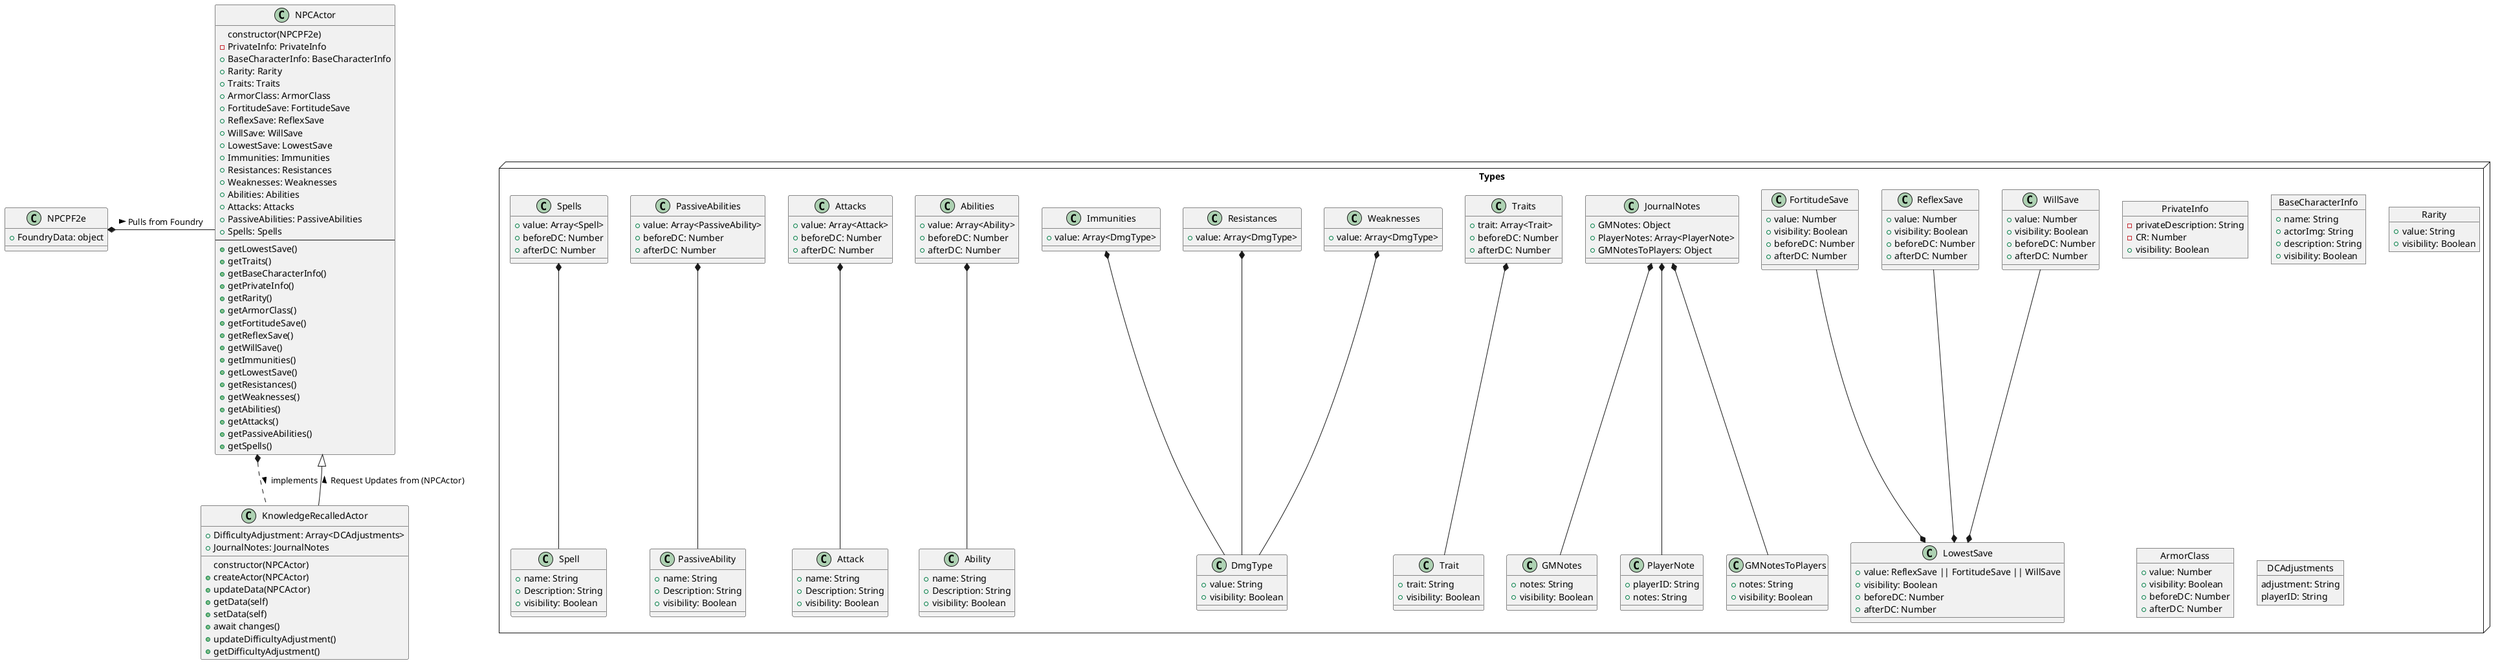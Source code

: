 @startuml

NPCPF2e *- NPCActor : Pulls from Foundry >
NPCActor *.. KnowledgeRecalledActor : implements  >
KnowledgeRecalledActor --^ NPCActor : Request Updates from (NPCActor) >

node "Types" {
object PrivateInfo
object BaseCharacterInfo
object Rarity
object ArmorClass
object DCAdjustments

JournalNotes *-- GMNotes
JournalNotes *-- PlayerNote
JournalNotes *-- GMNotesToPlayers

Traits *-- Trait

LowestSave *-u- FortitudeSave
LowestSave *-u- ReflexSave
LowestSave *-u- WillSave
Weaknesses *-- DmgType
Resistances *-- DmgType
Immunities *-- DmgType
Abilities *-- Ability
Attacks *-- Attack
PassiveAbilities *-- PassiveAbility

Spells *-- Spell



}

object NPCPF2e{
    +FoundryData: object
}
class NPCActor {
      constructor(NPCPF2e)
      - PrivateInfo: PrivateInfo
      + BaseCharacterInfo: BaseCharacterInfo
      + Rarity: Rarity
      + Traits: Traits
      + ArmorClass: ArmorClass
      + FortitudeSave: FortitudeSave
      + ReflexSave: ReflexSave
      + WillSave: WillSave
      + LowestSave: LowestSave
      + Immunities: Immunities
      + Resistances: Resistances
      + Weaknesses: Weaknesses
      + Abilities: Abilities
      + Attacks: Attacks
      + PassiveAbilities: PassiveAbilities
      + Spells: Spells
      --
      + getLowestSave()
      + getTraits()
      + getBaseCharacterInfo()
      + getPrivateInfo()
      + getRarity()
      + getArmorClass()
      + getFortitudeSave()
      + getReflexSave()
      + getWillSave()
      + getImmunities()
      + getLowestSave()
      + getResistances()
      + getWeaknesses()
      + getAbilities()
      + getAttacks()
      + getPassiveAbilities()
      + getSpells()
}

class KnowledgeRecalledActor {
   + DifficultyAdjustment: Array<DCAdjustments>
   + JournalNotes: JournalNotes

   constructor(NPCActor)
   + createActor(NPCActor)
   + updateData(NPCActor)
   + getData(self)
   + setData(self)
   + await changes()
   + updateDifficultyAdjustment()
   + getDifficultyAdjustment()
}

object PrivateInfo {
   - privateDescription: String
   - CR: Number
   + visibility: Boolean
}
object BaseCharacterInfo {
   + name: String
   + actorImg: String
   + description: String
   + visibility: Boolean
}
object Rarity {
   + value: String
   + visibility: Boolean
}
object Traits {
   + trait: Array<Trait>
   + beforeDC: Number
   + afterDC: Number
}

object ArmorClass {
   +value: Number
   +visibility: Boolean
   +beforeDC: Number
   +afterDC: Number
}
object FortitudeSave {
   +value: Number
   +visibility: Boolean
   +beforeDC: Number
   +afterDC: Number
}
object ReflexSave {
   +value: Number
   +visibility: Boolean
   +beforeDC: Number
   +afterDC: Number
}
object WillSave {
   +value: Number
   +visibility: Boolean
   +beforeDC: Number
   +afterDC: Number
}
object LowestSave {
   +value: ReflexSave || FortitudeSave || WillSave
   +visibility: Boolean
   +beforeDC: Number
   +afterDC: Number
}


object Immunities {
   +value: Array<DmgType>
}
object Resistances {
   +value: Array<DmgType>
}
object Weaknesses {
   +value: Array<DmgType>
}


object Abilities {
   +value: Array<Ability>
   +beforeDC: Number
   +afterDC: Number
}


object Attacks {
   +value: Array<Attack>
   +beforeDC: Number
   +afterDC: Number
}

object PassiveAbilities {
   +value: Array<PassiveAbility>
   +beforeDC: Number
   +afterDC: Number
}


object Spells {
   +value: Array<Spell>
   +beforeDC: Number
   +afterDC: Number
}

object JournalNotes {
   +GMNotes: Object
   +PlayerNotes: Array<PlayerNote>
   +GMNotesToPlayers: Object
}


object Trait {
   + trait: String
   + visibility: Boolean
}
object DmgType {
   +value: String
   +visibility: Boolean
}
object Ability {
   +name: String
   +Description: String
   +visibility: Boolean
}
object Attack {
   +name: String
   +Description: String
   +visibility: Boolean
}
object PassiveAbility {
   +name: String
   +Description: String
   +visibility: Boolean
}
object Spell {
   +name: String
   +Description: String
   +visibility: Boolean
}
object DCAdjustments {
   adjustment: String
   playerID: String
}
object GMNotes {
   +notes: String
   +visibility: Boolean
}
object PlayerNote {
   +playerID: String
   +notes: String
}
object GMNotesToPlayers {
   +notes: String
   +visibility: Boolean
}

@enduml
